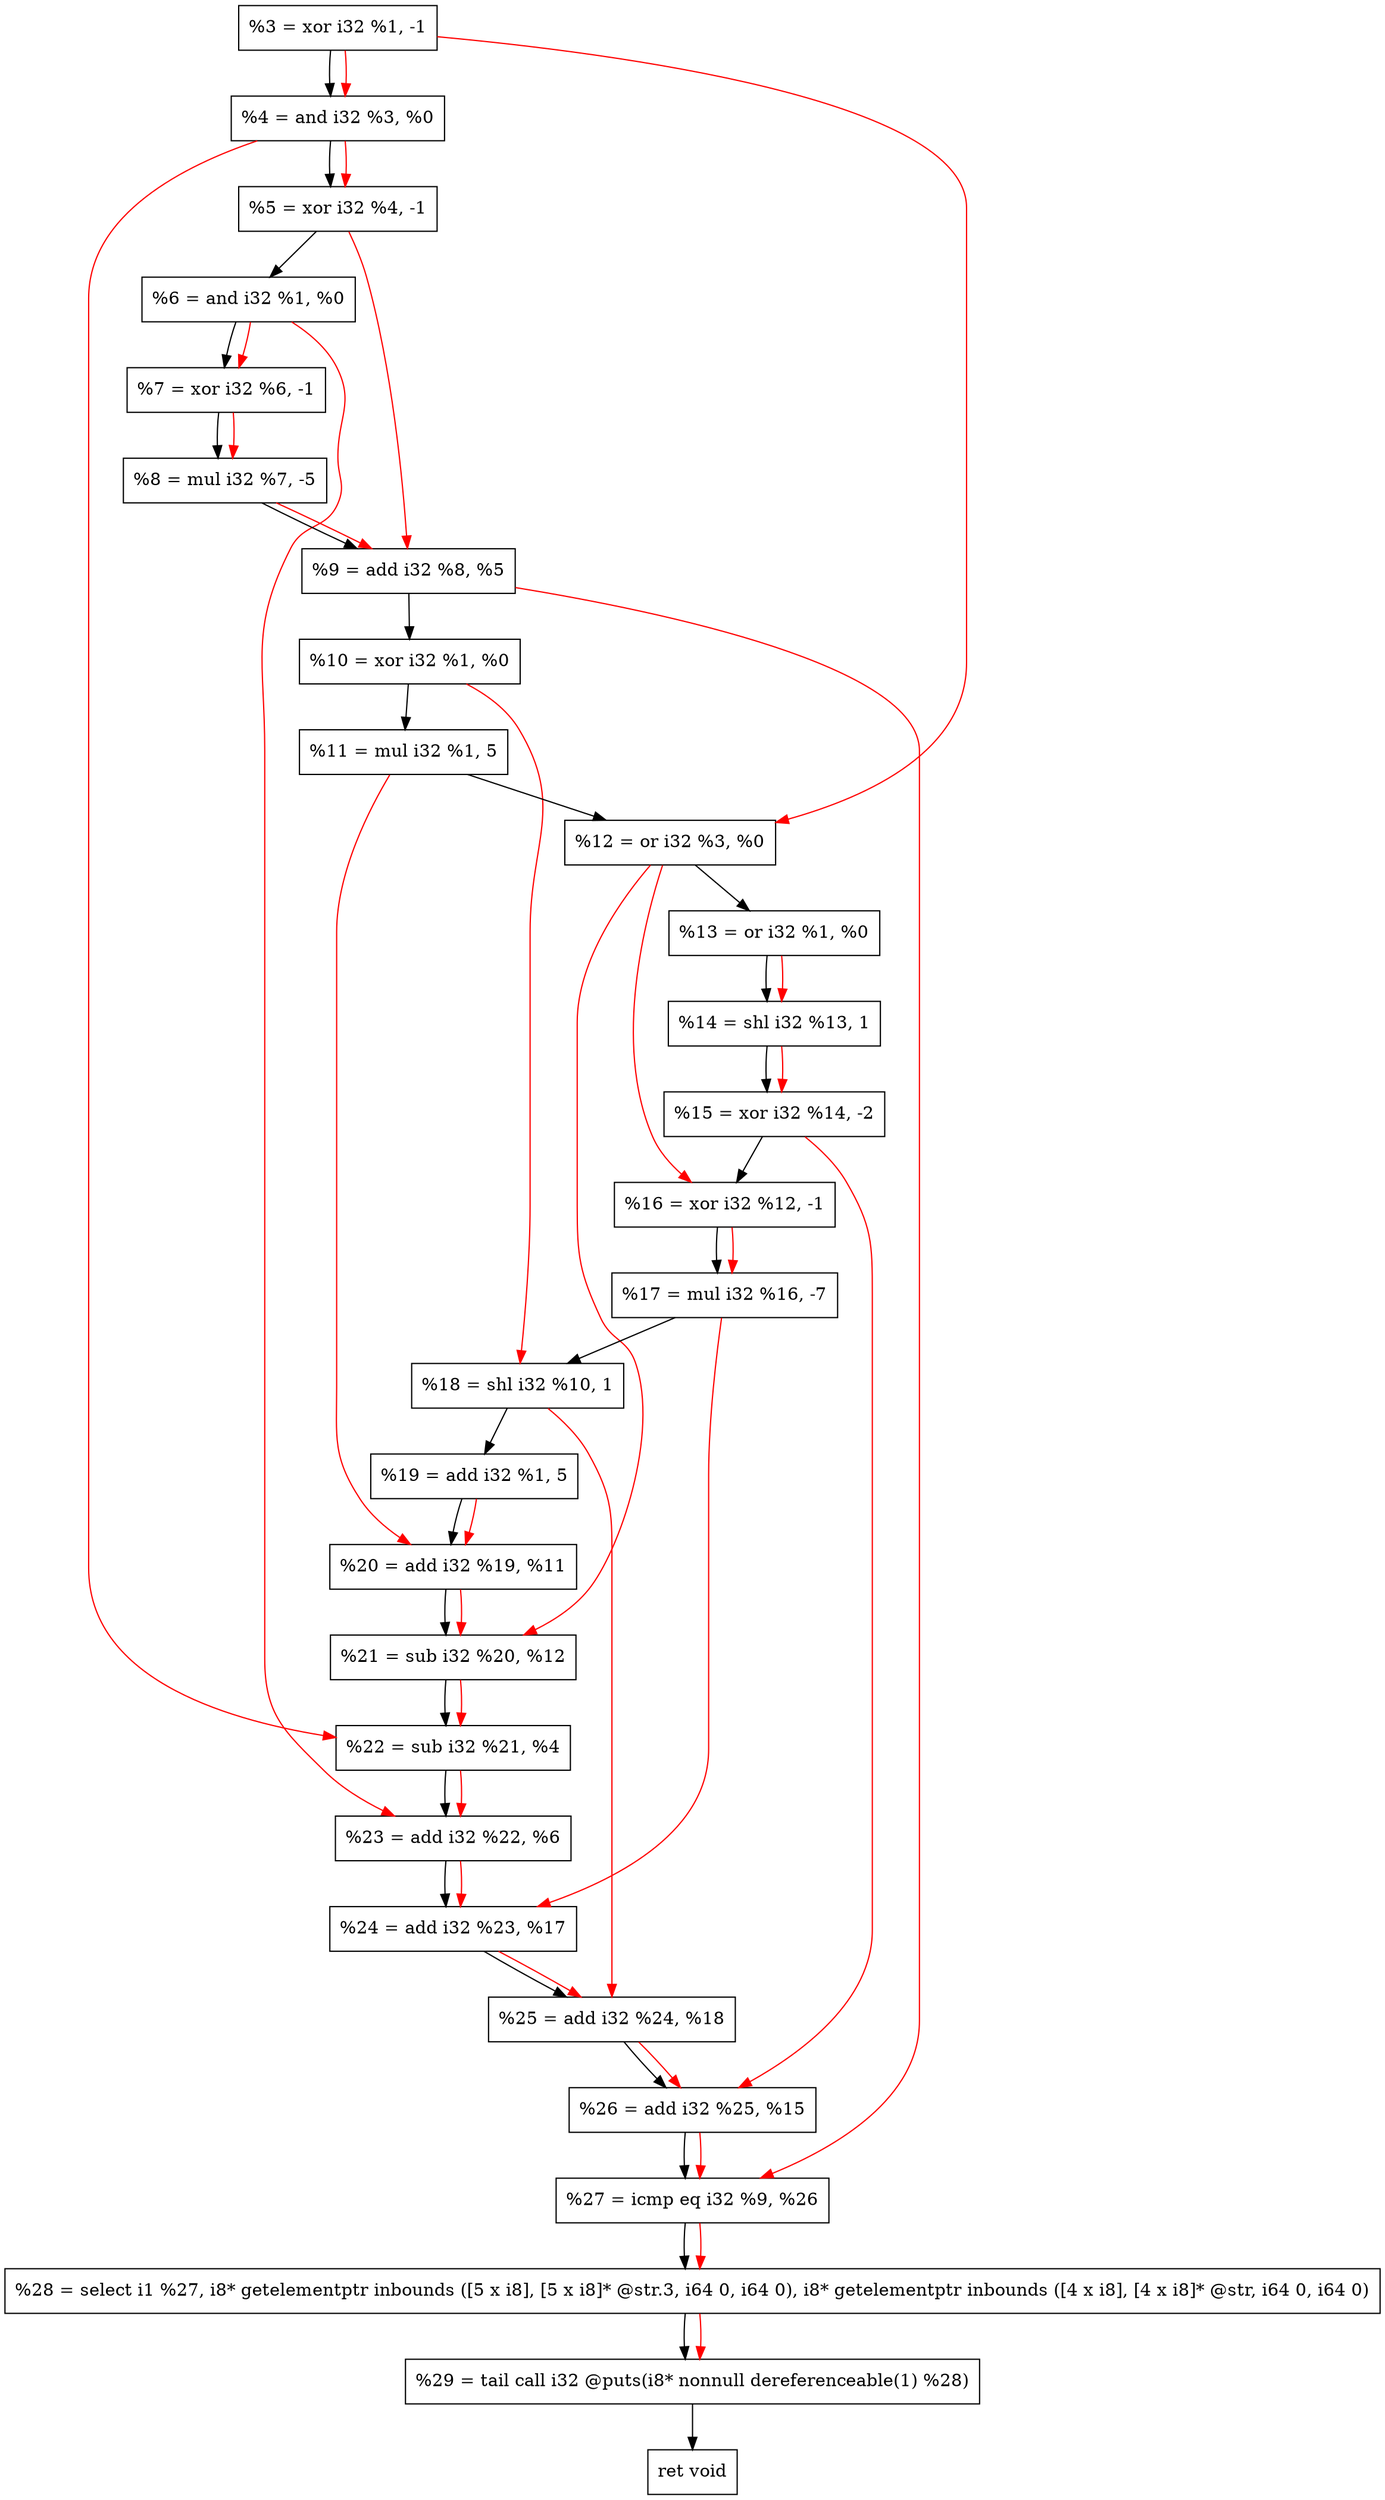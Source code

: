 digraph "DFG for'crackme' function" {
	Node0x1b39bb0[shape=record, label="  %3 = xor i32 %1, -1"];
	Node0x1b39c20[shape=record, label="  %4 = and i32 %3, %0"];
	Node0x1b39ce0[shape=record, label="  %5 = xor i32 %4, -1"];
	Node0x1b39d50[shape=record, label="  %6 = and i32 %1, %0"];
	Node0x1b39dc0[shape=record, label="  %7 = xor i32 %6, -1"];
	Node0x1b39e30[shape=record, label="  %8 = mul i32 %7, -5"];
	Node0x1b39ea0[shape=record, label="  %9 = add i32 %8, %5"];
	Node0x1b39f10[shape=record, label="  %10 = xor i32 %1, %0"];
	Node0x1b39fb0[shape=record, label="  %11 = mul i32 %1, 5"];
	Node0x1b3a020[shape=record, label="  %12 = or i32 %3, %0"];
	Node0x1b3a090[shape=record, label="  %13 = or i32 %1, %0"];
	Node0x1b3a130[shape=record, label="  %14 = shl i32 %13, 1"];
	Node0x1b3a1d0[shape=record, label="  %15 = xor i32 %14, -2"];
	Node0x1b3a240[shape=record, label="  %16 = xor i32 %12, -1"];
	Node0x1b3a2e0[shape=record, label="  %17 = mul i32 %16, -7"];
	Node0x1b3a350[shape=record, label="  %18 = shl i32 %10, 1"];
	Node0x1b3a3c0[shape=record, label="  %19 = add i32 %1, 5"];
	Node0x1b3a430[shape=record, label="  %20 = add i32 %19, %11"];
	Node0x1b3a4a0[shape=record, label="  %21 = sub i32 %20, %12"];
	Node0x1b3a510[shape=record, label="  %22 = sub i32 %21, %4"];
	Node0x1b3a580[shape=record, label="  %23 = add i32 %22, %6"];
	Node0x1b3a5f0[shape=record, label="  %24 = add i32 %23, %17"];
	Node0x1b3a660[shape=record, label="  %25 = add i32 %24, %18"];
	Node0x1b3a6d0[shape=record, label="  %26 = add i32 %25, %15"];
	Node0x1b3a740[shape=record, label="  %27 = icmp eq i32 %9, %26"];
	Node0x1ada268[shape=record, label="  %28 = select i1 %27, i8* getelementptr inbounds ([5 x i8], [5 x i8]* @str.3, i64 0, i64 0), i8* getelementptr inbounds ([4 x i8], [4 x i8]* @str, i64 0, i64 0)"];
	Node0x1b3abe0[shape=record, label="  %29 = tail call i32 @puts(i8* nonnull dereferenceable(1) %28)"];
	Node0x1b3ac30[shape=record, label="  ret void"];
	Node0x1b39bb0 -> Node0x1b39c20;
	Node0x1b39c20 -> Node0x1b39ce0;
	Node0x1b39ce0 -> Node0x1b39d50;
	Node0x1b39d50 -> Node0x1b39dc0;
	Node0x1b39dc0 -> Node0x1b39e30;
	Node0x1b39e30 -> Node0x1b39ea0;
	Node0x1b39ea0 -> Node0x1b39f10;
	Node0x1b39f10 -> Node0x1b39fb0;
	Node0x1b39fb0 -> Node0x1b3a020;
	Node0x1b3a020 -> Node0x1b3a090;
	Node0x1b3a090 -> Node0x1b3a130;
	Node0x1b3a130 -> Node0x1b3a1d0;
	Node0x1b3a1d0 -> Node0x1b3a240;
	Node0x1b3a240 -> Node0x1b3a2e0;
	Node0x1b3a2e0 -> Node0x1b3a350;
	Node0x1b3a350 -> Node0x1b3a3c0;
	Node0x1b3a3c0 -> Node0x1b3a430;
	Node0x1b3a430 -> Node0x1b3a4a0;
	Node0x1b3a4a0 -> Node0x1b3a510;
	Node0x1b3a510 -> Node0x1b3a580;
	Node0x1b3a580 -> Node0x1b3a5f0;
	Node0x1b3a5f0 -> Node0x1b3a660;
	Node0x1b3a660 -> Node0x1b3a6d0;
	Node0x1b3a6d0 -> Node0x1b3a740;
	Node0x1b3a740 -> Node0x1ada268;
	Node0x1ada268 -> Node0x1b3abe0;
	Node0x1b3abe0 -> Node0x1b3ac30;
edge [color=red]
	Node0x1b39bb0 -> Node0x1b39c20;
	Node0x1b39c20 -> Node0x1b39ce0;
	Node0x1b39d50 -> Node0x1b39dc0;
	Node0x1b39dc0 -> Node0x1b39e30;
	Node0x1b39e30 -> Node0x1b39ea0;
	Node0x1b39ce0 -> Node0x1b39ea0;
	Node0x1b39bb0 -> Node0x1b3a020;
	Node0x1b3a090 -> Node0x1b3a130;
	Node0x1b3a130 -> Node0x1b3a1d0;
	Node0x1b3a020 -> Node0x1b3a240;
	Node0x1b3a240 -> Node0x1b3a2e0;
	Node0x1b39f10 -> Node0x1b3a350;
	Node0x1b3a3c0 -> Node0x1b3a430;
	Node0x1b39fb0 -> Node0x1b3a430;
	Node0x1b3a430 -> Node0x1b3a4a0;
	Node0x1b3a020 -> Node0x1b3a4a0;
	Node0x1b3a4a0 -> Node0x1b3a510;
	Node0x1b39c20 -> Node0x1b3a510;
	Node0x1b3a510 -> Node0x1b3a580;
	Node0x1b39d50 -> Node0x1b3a580;
	Node0x1b3a580 -> Node0x1b3a5f0;
	Node0x1b3a2e0 -> Node0x1b3a5f0;
	Node0x1b3a5f0 -> Node0x1b3a660;
	Node0x1b3a350 -> Node0x1b3a660;
	Node0x1b3a660 -> Node0x1b3a6d0;
	Node0x1b3a1d0 -> Node0x1b3a6d0;
	Node0x1b39ea0 -> Node0x1b3a740;
	Node0x1b3a6d0 -> Node0x1b3a740;
	Node0x1b3a740 -> Node0x1ada268;
	Node0x1ada268 -> Node0x1b3abe0;
}
